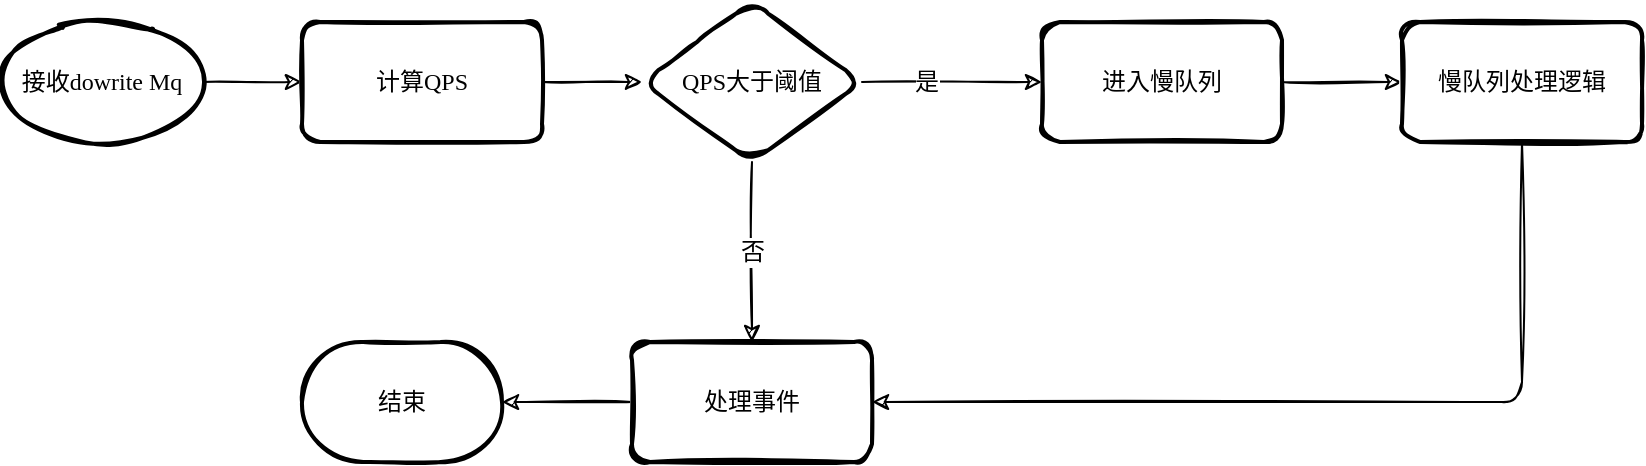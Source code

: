 <mxfile version="14.4.7" type="github">
  <diagram name="Page-1" id="74e2e168-ea6b-b213-b513-2b3c1d86103e">
    <mxGraphModel dx="1422" dy="714" grid="1" gridSize="10" guides="1" tooltips="1" connect="1" arrows="1" fold="1" page="1" pageScale="1" pageWidth="1100" pageHeight="850" math="0" shadow="0">
      <root>
        <mxCell id="0" />
        <mxCell id="1" parent="0" />
        <mxCell id="FQUA202XEOmudpFLJ6TM-3" value="" style="edgeStyle=orthogonalEdgeStyle;curved=0;rounded=1;sketch=1;orthogonalLoop=1;jettySize=auto;html=1;shadow=0;fontFamily=Comic Sans MS;fontSize=12;" edge="1" parent="1" source="FQUA202XEOmudpFLJ6TM-1" target="FQUA202XEOmudpFLJ6TM-2">
          <mxGeometry relative="1" as="geometry" />
        </mxCell>
        <mxCell id="FQUA202XEOmudpFLJ6TM-1" value="接收dowrite Mq" style="strokeWidth=2;html=1;shape=mxgraph.flowchart.start_1;whiteSpace=wrap;fontFamily=Comic Sans MS;fontSize=12;fontColor=#000000;align=center;strokeColor=#000000;fillColor=#ffffff;sketch=1;shadow=0;" vertex="1" parent="1">
          <mxGeometry x="20" y="30" width="100" height="60" as="geometry" />
        </mxCell>
        <mxCell id="FQUA202XEOmudpFLJ6TM-5" value="" style="edgeStyle=orthogonalEdgeStyle;curved=0;rounded=1;sketch=1;orthogonalLoop=1;jettySize=auto;html=1;shadow=0;fontFamily=Comic Sans MS;fontSize=12;" edge="1" parent="1" source="FQUA202XEOmudpFLJ6TM-2" target="FQUA202XEOmudpFLJ6TM-4">
          <mxGeometry relative="1" as="geometry" />
        </mxCell>
        <mxCell id="FQUA202XEOmudpFLJ6TM-2" value="计算QPS" style="whiteSpace=wrap;html=1;rounded=1;strokeWidth=2;sketch=1;shadow=0;fontFamily=Comic Sans MS;fontSize=12;" vertex="1" parent="1">
          <mxGeometry x="170" y="30" width="120" height="60" as="geometry" />
        </mxCell>
        <mxCell id="FQUA202XEOmudpFLJ6TM-7" value="" style="edgeStyle=orthogonalEdgeStyle;curved=0;rounded=1;sketch=1;orthogonalLoop=1;jettySize=auto;html=1;shadow=0;fontFamily=Comic Sans MS;fontSize=12;" edge="1" parent="1" source="FQUA202XEOmudpFLJ6TM-4" target="FQUA202XEOmudpFLJ6TM-6">
          <mxGeometry relative="1" as="geometry" />
        </mxCell>
        <mxCell id="FQUA202XEOmudpFLJ6TM-18" value="是" style="edgeLabel;html=1;align=center;verticalAlign=middle;resizable=0;points=[];fontSize=12;fontFamily=Comic Sans MS;" vertex="1" connectable="0" parent="FQUA202XEOmudpFLJ6TM-7">
          <mxGeometry x="-0.289" relative="1" as="geometry">
            <mxPoint as="offset" />
          </mxGeometry>
        </mxCell>
        <mxCell id="FQUA202XEOmudpFLJ6TM-11" value="否" style="edgeStyle=orthogonalEdgeStyle;curved=0;rounded=1;sketch=1;orthogonalLoop=1;jettySize=auto;html=1;shadow=0;fontFamily=Comic Sans MS;fontSize=12;" edge="1" parent="1" source="FQUA202XEOmudpFLJ6TM-4" target="FQUA202XEOmudpFLJ6TM-10">
          <mxGeometry relative="1" as="geometry" />
        </mxCell>
        <mxCell id="FQUA202XEOmudpFLJ6TM-4" value="QPS大于阈值" style="rhombus;whiteSpace=wrap;html=1;rounded=1;strokeWidth=2;sketch=1;shadow=0;fontFamily=Comic Sans MS;fontSize=12;" vertex="1" parent="1">
          <mxGeometry x="340" y="20" width="110" height="80" as="geometry" />
        </mxCell>
        <mxCell id="FQUA202XEOmudpFLJ6TM-9" value="" style="edgeStyle=orthogonalEdgeStyle;curved=0;rounded=1;sketch=1;orthogonalLoop=1;jettySize=auto;html=1;shadow=0;fontFamily=Comic Sans MS;fontSize=12;" edge="1" parent="1" source="FQUA202XEOmudpFLJ6TM-6" target="FQUA202XEOmudpFLJ6TM-8">
          <mxGeometry relative="1" as="geometry" />
        </mxCell>
        <mxCell id="FQUA202XEOmudpFLJ6TM-6" value="进入慢队列" style="whiteSpace=wrap;html=1;rounded=1;strokeWidth=2;sketch=1;shadow=0;fontFamily=Comic Sans MS;fontSize=12;" vertex="1" parent="1">
          <mxGeometry x="540" y="30" width="120" height="60" as="geometry" />
        </mxCell>
        <mxCell id="FQUA202XEOmudpFLJ6TM-12" style="edgeStyle=orthogonalEdgeStyle;curved=0;rounded=1;sketch=1;orthogonalLoop=1;jettySize=auto;html=1;exitX=0.5;exitY=1;exitDx=0;exitDy=0;entryX=1;entryY=0.5;entryDx=0;entryDy=0;shadow=0;fontFamily=Comic Sans MS;fontSize=12;" edge="1" parent="1" source="FQUA202XEOmudpFLJ6TM-8" target="FQUA202XEOmudpFLJ6TM-10">
          <mxGeometry relative="1" as="geometry" />
        </mxCell>
        <mxCell id="FQUA202XEOmudpFLJ6TM-8" value="慢队列处理逻辑" style="whiteSpace=wrap;html=1;rounded=1;strokeWidth=2;sketch=1;shadow=0;fontFamily=Comic Sans MS;fontSize=12;" vertex="1" parent="1">
          <mxGeometry x="720" y="30" width="120" height="60" as="geometry" />
        </mxCell>
        <mxCell id="FQUA202XEOmudpFLJ6TM-16" value="" style="edgeStyle=orthogonalEdgeStyle;curved=0;rounded=1;sketch=1;orthogonalLoop=1;jettySize=auto;html=1;shadow=0;fontFamily=Comic Sans MS;fontSize=12;" edge="1" parent="1" source="FQUA202XEOmudpFLJ6TM-10" target="FQUA202XEOmudpFLJ6TM-15">
          <mxGeometry relative="1" as="geometry" />
        </mxCell>
        <mxCell id="FQUA202XEOmudpFLJ6TM-10" value="处理事件" style="whiteSpace=wrap;html=1;rounded=1;strokeWidth=2;sketch=1;shadow=0;fontFamily=Comic Sans MS;fontSize=12;" vertex="1" parent="1">
          <mxGeometry x="335" y="190" width="120" height="60" as="geometry" />
        </mxCell>
        <mxCell id="FQUA202XEOmudpFLJ6TM-15" value="结束" style="strokeWidth=2;html=1;shape=mxgraph.flowchart.terminator;whiteSpace=wrap;rounded=0;sketch=1;shadow=0;fontFamily=Comic Sans MS;fontSize=12;" vertex="1" parent="1">
          <mxGeometry x="170" y="190" width="100" height="60" as="geometry" />
        </mxCell>
      </root>
    </mxGraphModel>
  </diagram>
</mxfile>
